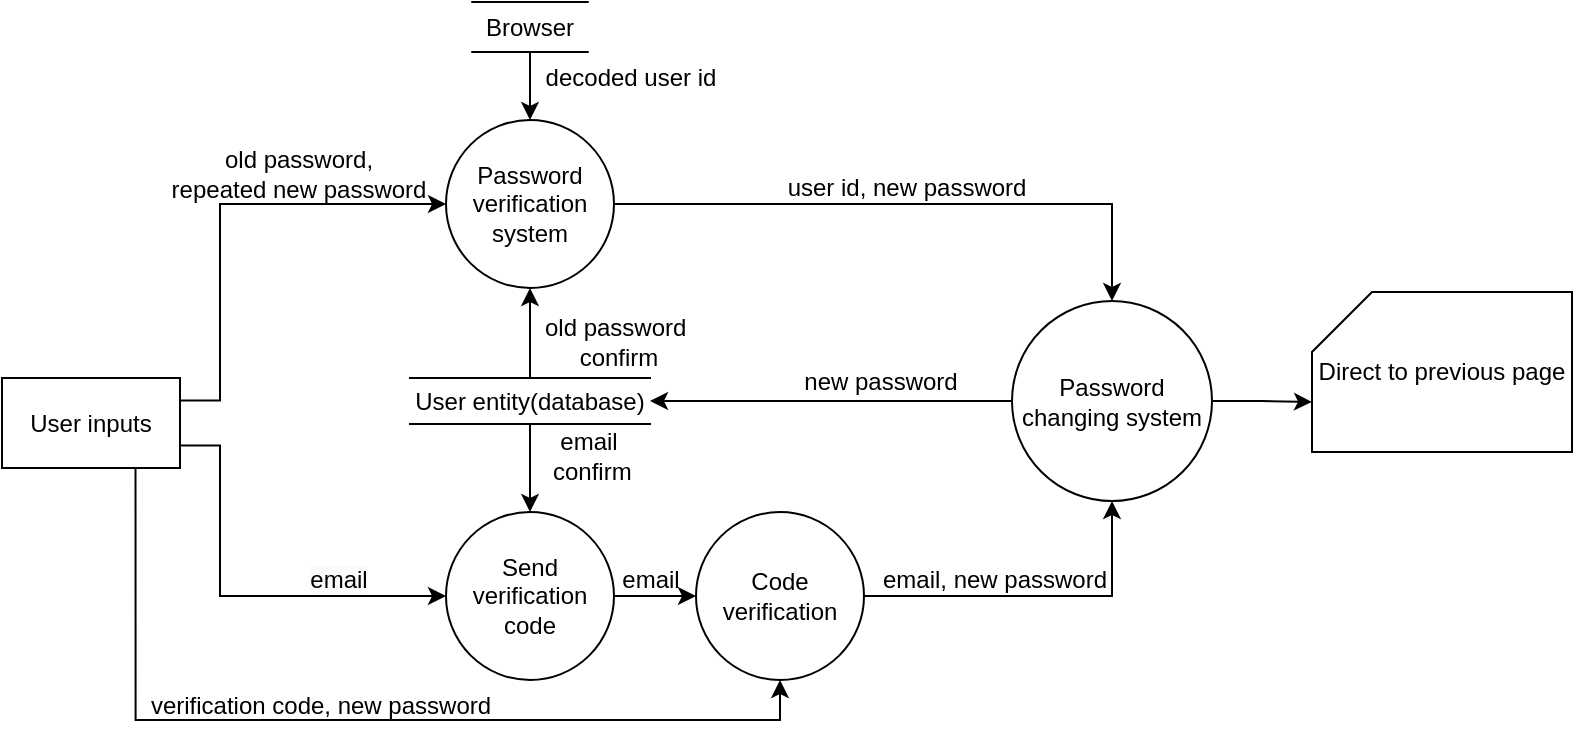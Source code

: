 <mxfile version="20.8.23" type="github">
  <diagram name="Page-1" id="zGwfKtvlQI2-6Zpr1AR8">
    <mxGraphModel dx="1164" dy="608" grid="0" gridSize="10" guides="1" tooltips="1" connect="1" arrows="1" fold="1" page="1" pageScale="1" pageWidth="1169" pageHeight="827" math="0" shadow="0">
      <root>
        <mxCell id="0" />
        <mxCell id="1" parent="0" />
        <mxCell id="-l7AwlqCend7xia98K0p-11" style="edgeStyle=orthogonalEdgeStyle;rounded=0;orthogonalLoop=1;jettySize=auto;html=1;exitX=1;exitY=0.75;exitDx=0;exitDy=0;entryX=0;entryY=0.5;entryDx=0;entryDy=0;" edge="1" parent="1" source="-l7AwlqCend7xia98K0p-3" target="-l7AwlqCend7xia98K0p-10">
          <mxGeometry relative="1" as="geometry">
            <Array as="points">
              <mxPoint x="315" y="473" />
              <mxPoint x="315" y="548" />
            </Array>
          </mxGeometry>
        </mxCell>
        <mxCell id="-l7AwlqCend7xia98K0p-12" style="edgeStyle=orthogonalEdgeStyle;rounded=0;orthogonalLoop=1;jettySize=auto;html=1;exitX=1;exitY=0.25;exitDx=0;exitDy=0;entryX=0;entryY=0.5;entryDx=0;entryDy=0;" edge="1" parent="1" source="-l7AwlqCend7xia98K0p-3" target="-l7AwlqCend7xia98K0p-9">
          <mxGeometry relative="1" as="geometry">
            <Array as="points">
              <mxPoint x="315" y="450" />
              <mxPoint x="315" y="352" />
            </Array>
          </mxGeometry>
        </mxCell>
        <mxCell id="-l7AwlqCend7xia98K0p-47" style="edgeStyle=orthogonalEdgeStyle;rounded=0;orthogonalLoop=1;jettySize=auto;html=1;exitX=0.75;exitY=1;exitDx=0;exitDy=0;entryX=0.5;entryY=1;entryDx=0;entryDy=0;" edge="1" parent="1" source="-l7AwlqCend7xia98K0p-3" target="-l7AwlqCend7xia98K0p-43">
          <mxGeometry relative="1" as="geometry" />
        </mxCell>
        <mxCell id="-l7AwlqCend7xia98K0p-3" value="User inputs" style="rounded=0;whiteSpace=wrap;html=1;" vertex="1" parent="1">
          <mxGeometry x="206" y="439" width="89" height="45" as="geometry" />
        </mxCell>
        <mxCell id="-l7AwlqCend7xia98K0p-33" style="edgeStyle=orthogonalEdgeStyle;rounded=0;orthogonalLoop=1;jettySize=auto;html=1;exitX=0;exitY=0.5;exitDx=0;exitDy=0;entryX=1;entryY=0.5;entryDx=0;entryDy=0;" edge="1" parent="1" source="-l7AwlqCend7xia98K0p-8" target="-l7AwlqCend7xia98K0p-13">
          <mxGeometry relative="1" as="geometry" />
        </mxCell>
        <mxCell id="-l7AwlqCend7xia98K0p-52" style="edgeStyle=orthogonalEdgeStyle;rounded=0;orthogonalLoop=1;jettySize=auto;html=1;exitX=1;exitY=0.5;exitDx=0;exitDy=0;entryX=0;entryY=0;entryDx=0;entryDy=55;entryPerimeter=0;" edge="1" parent="1" source="-l7AwlqCend7xia98K0p-8" target="-l7AwlqCend7xia98K0p-51">
          <mxGeometry relative="1" as="geometry" />
        </mxCell>
        <mxCell id="-l7AwlqCend7xia98K0p-8" value="Password changing system" style="ellipse;whiteSpace=wrap;html=1;aspect=fixed;rounded=0;strokeColor=default;fontFamily=Helvetica;fontSize=12;fontColor=default;fillColor=none;" vertex="1" parent="1">
          <mxGeometry x="711" y="400.5" width="100" height="100" as="geometry" />
        </mxCell>
        <mxCell id="-l7AwlqCend7xia98K0p-14" style="edgeStyle=orthogonalEdgeStyle;rounded=0;orthogonalLoop=1;jettySize=auto;html=1;exitX=1;exitY=0.5;exitDx=0;exitDy=0;entryX=0.5;entryY=0;entryDx=0;entryDy=0;" edge="1" parent="1" source="-l7AwlqCend7xia98K0p-9" target="-l7AwlqCend7xia98K0p-8">
          <mxGeometry relative="1" as="geometry" />
        </mxCell>
        <mxCell id="-l7AwlqCend7xia98K0p-9" value="Password verification&lt;br&gt;system" style="ellipse;whiteSpace=wrap;html=1;aspect=fixed;rounded=0;strokeColor=default;fontFamily=Helvetica;fontSize=12;fontColor=default;fillColor=none;" vertex="1" parent="1">
          <mxGeometry x="428" y="310" width="84" height="84" as="geometry" />
        </mxCell>
        <mxCell id="-l7AwlqCend7xia98K0p-45" style="edgeStyle=orthogonalEdgeStyle;rounded=0;orthogonalLoop=1;jettySize=auto;html=1;exitX=1;exitY=0.5;exitDx=0;exitDy=0;entryX=0;entryY=0.5;entryDx=0;entryDy=0;" edge="1" parent="1" source="-l7AwlqCend7xia98K0p-10" target="-l7AwlqCend7xia98K0p-43">
          <mxGeometry relative="1" as="geometry" />
        </mxCell>
        <mxCell id="-l7AwlqCend7xia98K0p-10" value="Send verification code" style="ellipse;whiteSpace=wrap;html=1;aspect=fixed;rounded=0;strokeColor=default;fontFamily=Helvetica;fontSize=12;fontColor=default;fillColor=none;" vertex="1" parent="1">
          <mxGeometry x="428" y="506" width="84" height="84" as="geometry" />
        </mxCell>
        <mxCell id="-l7AwlqCend7xia98K0p-38" style="edgeStyle=orthogonalEdgeStyle;rounded=0;orthogonalLoop=1;jettySize=auto;html=1;exitX=0.5;exitY=1;exitDx=0;exitDy=0;entryX=0.5;entryY=0;entryDx=0;entryDy=0;" edge="1" parent="1" source="-l7AwlqCend7xia98K0p-13" target="-l7AwlqCend7xia98K0p-10">
          <mxGeometry relative="1" as="geometry" />
        </mxCell>
        <mxCell id="-l7AwlqCend7xia98K0p-40" value="" style="edgeStyle=orthogonalEdgeStyle;rounded=0;orthogonalLoop=1;jettySize=auto;html=1;" edge="1" parent="1" source="-l7AwlqCend7xia98K0p-13" target="-l7AwlqCend7xia98K0p-9">
          <mxGeometry relative="1" as="geometry" />
        </mxCell>
        <mxCell id="-l7AwlqCend7xia98K0p-13" value="User entity(database)" style="shape=partialRectangle;whiteSpace=wrap;html=1;left=0;right=0;fillColor=none;rounded=0;strokeColor=default;fontFamily=Helvetica;fontSize=12;fontColor=default;" vertex="1" parent="1">
          <mxGeometry x="410" y="439" width="120" height="23" as="geometry" />
        </mxCell>
        <mxCell id="-l7AwlqCend7xia98K0p-17" value="old password,&lt;br&gt;repeated new password" style="text;html=1;align=center;verticalAlign=middle;resizable=0;points=[];autosize=1;strokeColor=none;fillColor=none;" vertex="1" parent="1">
          <mxGeometry x="281" y="317" width="145" height="40" as="geometry" />
        </mxCell>
        <mxCell id="-l7AwlqCend7xia98K0p-18" style="edgeStyle=orthogonalEdgeStyle;rounded=0;orthogonalLoop=1;jettySize=auto;html=1;exitX=0.5;exitY=1;exitDx=0;exitDy=0;" edge="1" parent="1" source="-l7AwlqCend7xia98K0p-13" target="-l7AwlqCend7xia98K0p-13">
          <mxGeometry relative="1" as="geometry" />
        </mxCell>
        <mxCell id="-l7AwlqCend7xia98K0p-21" value="" style="edgeStyle=orthogonalEdgeStyle;rounded=0;orthogonalLoop=1;jettySize=auto;html=1;" edge="1" parent="1" source="-l7AwlqCend7xia98K0p-20" target="-l7AwlqCend7xia98K0p-9">
          <mxGeometry relative="1" as="geometry" />
        </mxCell>
        <mxCell id="-l7AwlqCend7xia98K0p-20" value="Browser" style="shape=partialRectangle;whiteSpace=wrap;html=1;left=0;right=0;fillColor=none;rounded=0;strokeColor=default;fontFamily=Helvetica;fontSize=12;fontColor=default;" vertex="1" parent="1">
          <mxGeometry x="441.13" y="251" width="57.75" height="25" as="geometry" />
        </mxCell>
        <mxCell id="-l7AwlqCend7xia98K0p-22" value="decoded user id" style="text;html=1;align=center;verticalAlign=middle;resizable=0;points=[];autosize=1;strokeColor=none;fillColor=none;" vertex="1" parent="1">
          <mxGeometry x="468" y="276" width="103" height="26" as="geometry" />
        </mxCell>
        <mxCell id="-l7AwlqCend7xia98K0p-31" value="user id, new password" style="text;html=1;align=center;verticalAlign=middle;resizable=0;points=[];autosize=1;strokeColor=none;fillColor=none;" vertex="1" parent="1">
          <mxGeometry x="589" y="331" width="137" height="26" as="geometry" />
        </mxCell>
        <mxCell id="-l7AwlqCend7xia98K0p-34" value="new password" style="text;html=1;align=center;verticalAlign=middle;resizable=0;points=[];autosize=1;strokeColor=none;fillColor=none;" vertex="1" parent="1">
          <mxGeometry x="597" y="428" width="95" height="26" as="geometry" />
        </mxCell>
        <mxCell id="-l7AwlqCend7xia98K0p-35" value="email, new password" style="text;html=1;align=center;verticalAlign=middle;resizable=0;points=[];autosize=1;strokeColor=none;fillColor=none;" vertex="1" parent="1">
          <mxGeometry x="637" y="527" width="130" height="26" as="geometry" />
        </mxCell>
        <mxCell id="-l7AwlqCend7xia98K0p-39" value="email&lt;br&gt;&amp;nbsp;confirm" style="text;html=1;align=center;verticalAlign=middle;resizable=0;points=[];autosize=1;strokeColor=none;fillColor=none;" vertex="1" parent="1">
          <mxGeometry x="468" y="458" width="61" height="40" as="geometry" />
        </mxCell>
        <mxCell id="-l7AwlqCend7xia98K0p-41" value="old password&amp;nbsp;&lt;br&gt;confirm" style="text;html=1;align=center;verticalAlign=middle;resizable=0;points=[];autosize=1;strokeColor=none;fillColor=none;" vertex="1" parent="1">
          <mxGeometry x="468" y="400.5" width="92" height="40" as="geometry" />
        </mxCell>
        <mxCell id="-l7AwlqCend7xia98K0p-42" value="&lt;span style=&quot;caret-color: rgb(0, 0, 0); color: rgb(0, 0, 0); font-family: Helvetica; font-size: 12px; font-style: normal; font-variant-caps: normal; font-weight: 400; letter-spacing: normal; text-align: center; text-indent: 0px; text-transform: none; word-spacing: 0px; -webkit-text-stroke-width: 0px; background-color: rgb(251, 251, 251); text-decoration: none; float: none; display: inline !important;&quot;&gt;email&lt;/span&gt;" style="text;html=1;align=center;verticalAlign=middle;resizable=0;points=[];autosize=1;strokeColor=none;fillColor=none;" vertex="1" parent="1">
          <mxGeometry x="350" y="527" width="47" height="26" as="geometry" />
        </mxCell>
        <mxCell id="-l7AwlqCend7xia98K0p-44" style="edgeStyle=orthogonalEdgeStyle;rounded=0;orthogonalLoop=1;jettySize=auto;html=1;exitX=1;exitY=0.5;exitDx=0;exitDy=0;entryX=0.5;entryY=1;entryDx=0;entryDy=0;" edge="1" parent="1" source="-l7AwlqCend7xia98K0p-43" target="-l7AwlqCend7xia98K0p-8">
          <mxGeometry relative="1" as="geometry" />
        </mxCell>
        <mxCell id="-l7AwlqCend7xia98K0p-43" value="Code verification" style="ellipse;whiteSpace=wrap;html=1;aspect=fixed;rounded=0;strokeColor=default;fontFamily=Helvetica;fontSize=12;fontColor=default;fillColor=none;" vertex="1" parent="1">
          <mxGeometry x="553" y="506" width="84" height="84" as="geometry" />
        </mxCell>
        <mxCell id="-l7AwlqCend7xia98K0p-46" value="email" style="text;html=1;align=center;verticalAlign=middle;resizable=0;points=[];autosize=1;strokeColor=none;fillColor=none;" vertex="1" parent="1">
          <mxGeometry x="506" y="527" width="47" height="26" as="geometry" />
        </mxCell>
        <mxCell id="-l7AwlqCend7xia98K0p-48" value="verification code, new password" style="text;html=1;align=center;verticalAlign=middle;resizable=0;points=[];autosize=1;strokeColor=none;fillColor=none;" vertex="1" parent="1">
          <mxGeometry x="271" y="590" width="188" height="26" as="geometry" />
        </mxCell>
        <mxCell id="-l7AwlqCend7xia98K0p-51" value="Direct to previous page" style="shape=card;whiteSpace=wrap;html=1;" vertex="1" parent="1">
          <mxGeometry x="861" y="396" width="130" height="80" as="geometry" />
        </mxCell>
      </root>
    </mxGraphModel>
  </diagram>
</mxfile>
